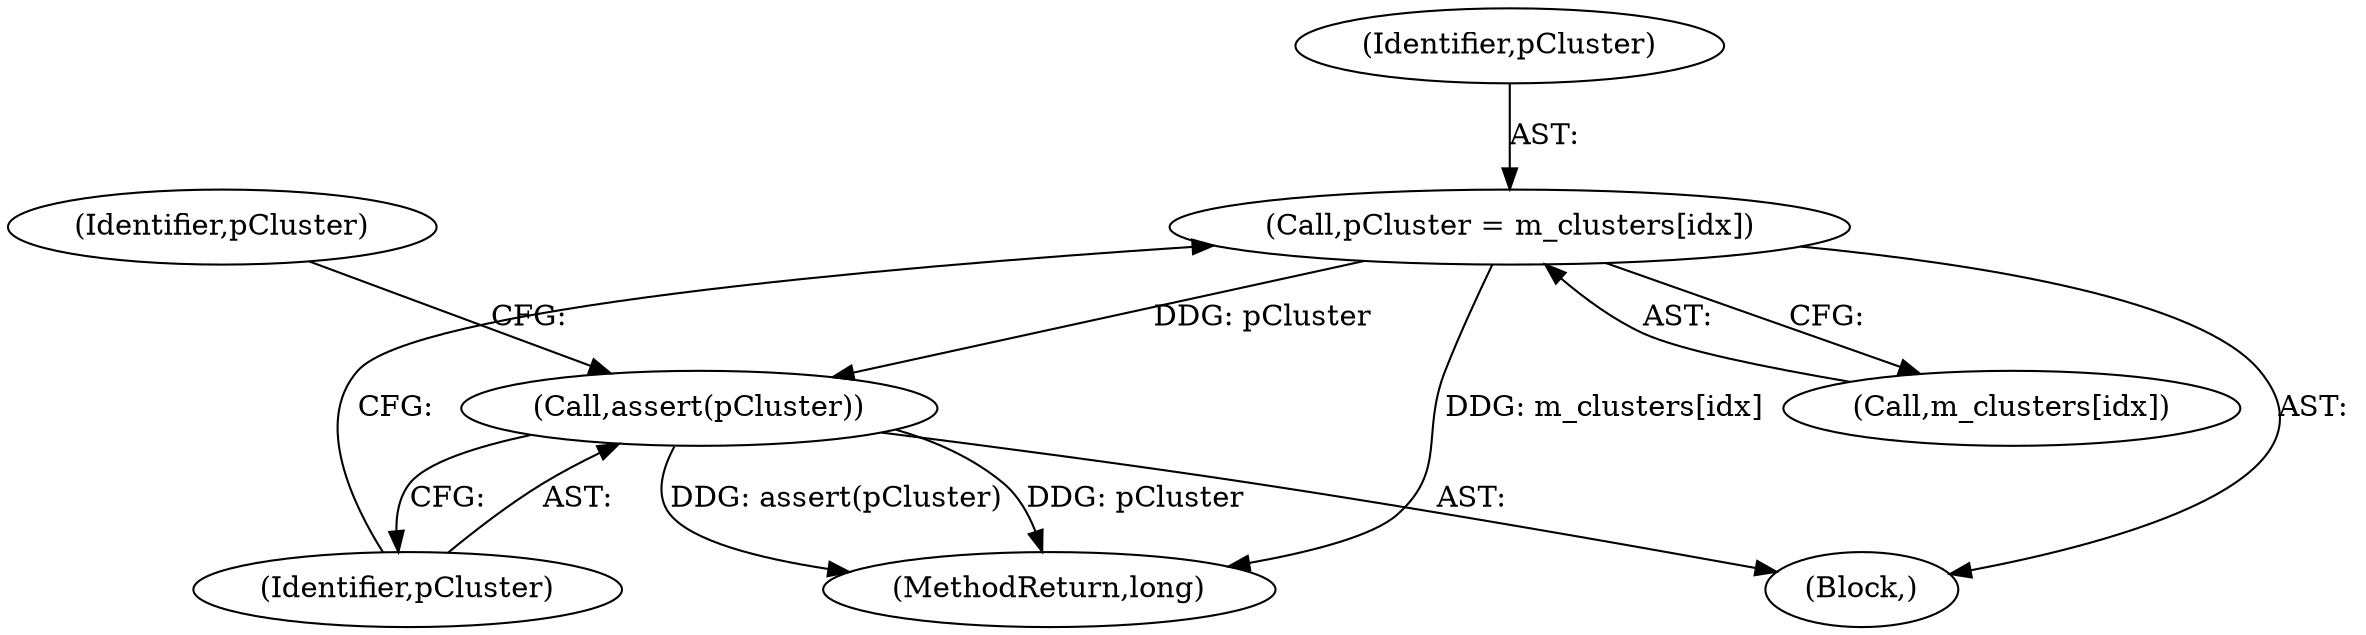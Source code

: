 digraph "0_Android_04839626ed859623901ebd3a5fd483982186b59d_26@array" {
"1000548" [label="(Call,pCluster = m_clusters[idx])"];
"1000553" [label="(Call,assert(pCluster))"];
"1000548" [label="(Call,pCluster = m_clusters[idx])"];
"1000558" [label="(Identifier,pCluster)"];
"1000550" [label="(Call,m_clusters[idx])"];
"1000543" [label="(Block,)"];
"1000554" [label="(Identifier,pCluster)"];
"1000553" [label="(Call,assert(pCluster))"];
"1000549" [label="(Identifier,pCluster)"];
"1001022" [label="(MethodReturn,long)"];
"1000548" -> "1000543"  [label="AST: "];
"1000548" -> "1000550"  [label="CFG: "];
"1000549" -> "1000548"  [label="AST: "];
"1000550" -> "1000548"  [label="AST: "];
"1000554" -> "1000548"  [label="CFG: "];
"1000548" -> "1001022"  [label="DDG: m_clusters[idx]"];
"1000548" -> "1000553"  [label="DDG: pCluster"];
"1000553" -> "1000543"  [label="AST: "];
"1000553" -> "1000554"  [label="CFG: "];
"1000554" -> "1000553"  [label="AST: "];
"1000558" -> "1000553"  [label="CFG: "];
"1000553" -> "1001022"  [label="DDG: assert(pCluster)"];
"1000553" -> "1001022"  [label="DDG: pCluster"];
}
